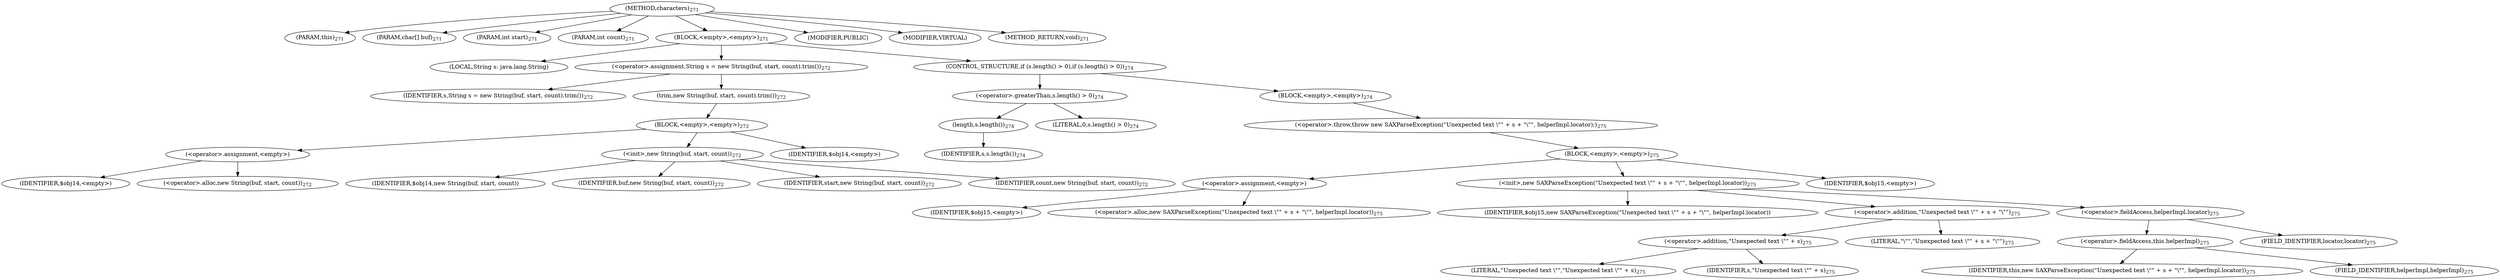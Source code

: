digraph "characters" {  
"503" [label = <(METHOD,characters)<SUB>271</SUB>> ]
"504" [label = <(PARAM,this)<SUB>271</SUB>> ]
"505" [label = <(PARAM,char[] buf)<SUB>271</SUB>> ]
"506" [label = <(PARAM,int start)<SUB>271</SUB>> ]
"507" [label = <(PARAM,int count)<SUB>271</SUB>> ]
"508" [label = <(BLOCK,&lt;empty&gt;,&lt;empty&gt;)<SUB>271</SUB>> ]
"509" [label = <(LOCAL,String s: java.lang.String)> ]
"510" [label = <(&lt;operator&gt;.assignment,String s = new String(buf, start, count).trim())<SUB>272</SUB>> ]
"511" [label = <(IDENTIFIER,s,String s = new String(buf, start, count).trim())<SUB>272</SUB>> ]
"512" [label = <(trim,new String(buf, start, count).trim())<SUB>272</SUB>> ]
"513" [label = <(BLOCK,&lt;empty&gt;,&lt;empty&gt;)<SUB>272</SUB>> ]
"514" [label = <(&lt;operator&gt;.assignment,&lt;empty&gt;)> ]
"515" [label = <(IDENTIFIER,$obj14,&lt;empty&gt;)> ]
"516" [label = <(&lt;operator&gt;.alloc,new String(buf, start, count))<SUB>272</SUB>> ]
"517" [label = <(&lt;init&gt;,new String(buf, start, count))<SUB>272</SUB>> ]
"518" [label = <(IDENTIFIER,$obj14,new String(buf, start, count))> ]
"519" [label = <(IDENTIFIER,buf,new String(buf, start, count))<SUB>272</SUB>> ]
"520" [label = <(IDENTIFIER,start,new String(buf, start, count))<SUB>272</SUB>> ]
"521" [label = <(IDENTIFIER,count,new String(buf, start, count))<SUB>272</SUB>> ]
"522" [label = <(IDENTIFIER,$obj14,&lt;empty&gt;)> ]
"523" [label = <(CONTROL_STRUCTURE,if (s.length() &gt; 0),if (s.length() &gt; 0))<SUB>274</SUB>> ]
"524" [label = <(&lt;operator&gt;.greaterThan,s.length() &gt; 0)<SUB>274</SUB>> ]
"525" [label = <(length,s.length())<SUB>274</SUB>> ]
"526" [label = <(IDENTIFIER,s,s.length())<SUB>274</SUB>> ]
"527" [label = <(LITERAL,0,s.length() &gt; 0)<SUB>274</SUB>> ]
"528" [label = <(BLOCK,&lt;empty&gt;,&lt;empty&gt;)<SUB>274</SUB>> ]
"529" [label = <(&lt;operator&gt;.throw,throw new SAXParseException(&quot;Unexpected text \&quot;&quot; + s + &quot;\&quot;&quot;, helperImpl.locator);)<SUB>275</SUB>> ]
"530" [label = <(BLOCK,&lt;empty&gt;,&lt;empty&gt;)<SUB>275</SUB>> ]
"531" [label = <(&lt;operator&gt;.assignment,&lt;empty&gt;)> ]
"532" [label = <(IDENTIFIER,$obj15,&lt;empty&gt;)> ]
"533" [label = <(&lt;operator&gt;.alloc,new SAXParseException(&quot;Unexpected text \&quot;&quot; + s + &quot;\&quot;&quot;, helperImpl.locator))<SUB>275</SUB>> ]
"534" [label = <(&lt;init&gt;,new SAXParseException(&quot;Unexpected text \&quot;&quot; + s + &quot;\&quot;&quot;, helperImpl.locator))<SUB>275</SUB>> ]
"535" [label = <(IDENTIFIER,$obj15,new SAXParseException(&quot;Unexpected text \&quot;&quot; + s + &quot;\&quot;&quot;, helperImpl.locator))> ]
"536" [label = <(&lt;operator&gt;.addition,&quot;Unexpected text \&quot;&quot; + s + &quot;\&quot;&quot;)<SUB>275</SUB>> ]
"537" [label = <(&lt;operator&gt;.addition,&quot;Unexpected text \&quot;&quot; + s)<SUB>275</SUB>> ]
"538" [label = <(LITERAL,&quot;Unexpected text \&quot;&quot;,&quot;Unexpected text \&quot;&quot; + s)<SUB>275</SUB>> ]
"539" [label = <(IDENTIFIER,s,&quot;Unexpected text \&quot;&quot; + s)<SUB>275</SUB>> ]
"540" [label = <(LITERAL,&quot;\&quot;&quot;,&quot;Unexpected text \&quot;&quot; + s + &quot;\&quot;&quot;)<SUB>275</SUB>> ]
"541" [label = <(&lt;operator&gt;.fieldAccess,helperImpl.locator)<SUB>275</SUB>> ]
"542" [label = <(&lt;operator&gt;.fieldAccess,this.helperImpl)<SUB>275</SUB>> ]
"543" [label = <(IDENTIFIER,this,new SAXParseException(&quot;Unexpected text \&quot;&quot; + s + &quot;\&quot;&quot;, helperImpl.locator))<SUB>275</SUB>> ]
"544" [label = <(FIELD_IDENTIFIER,helperImpl,helperImpl)<SUB>275</SUB>> ]
"545" [label = <(FIELD_IDENTIFIER,locator,locator)<SUB>275</SUB>> ]
"546" [label = <(IDENTIFIER,$obj15,&lt;empty&gt;)> ]
"547" [label = <(MODIFIER,PUBLIC)> ]
"548" [label = <(MODIFIER,VIRTUAL)> ]
"549" [label = <(METHOD_RETURN,void)<SUB>271</SUB>> ]
  "503" -> "504" 
  "503" -> "505" 
  "503" -> "506" 
  "503" -> "507" 
  "503" -> "508" 
  "503" -> "547" 
  "503" -> "548" 
  "503" -> "549" 
  "508" -> "509" 
  "508" -> "510" 
  "508" -> "523" 
  "510" -> "511" 
  "510" -> "512" 
  "512" -> "513" 
  "513" -> "514" 
  "513" -> "517" 
  "513" -> "522" 
  "514" -> "515" 
  "514" -> "516" 
  "517" -> "518" 
  "517" -> "519" 
  "517" -> "520" 
  "517" -> "521" 
  "523" -> "524" 
  "523" -> "528" 
  "524" -> "525" 
  "524" -> "527" 
  "525" -> "526" 
  "528" -> "529" 
  "529" -> "530" 
  "530" -> "531" 
  "530" -> "534" 
  "530" -> "546" 
  "531" -> "532" 
  "531" -> "533" 
  "534" -> "535" 
  "534" -> "536" 
  "534" -> "541" 
  "536" -> "537" 
  "536" -> "540" 
  "537" -> "538" 
  "537" -> "539" 
  "541" -> "542" 
  "541" -> "545" 
  "542" -> "543" 
  "542" -> "544" 
}
